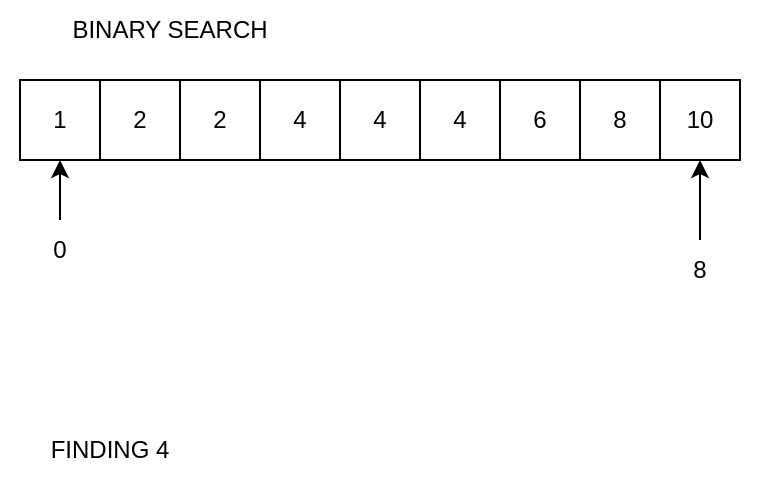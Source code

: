 <mxfile version="22.0.3" type="device">
  <diagram name="Page-1" id="MO1aNaNnAHU6fGOkqB1C">
    <mxGraphModel dx="989" dy="600" grid="1" gridSize="10" guides="1" tooltips="1" connect="1" arrows="1" fold="1" page="1" pageScale="1" pageWidth="850" pageHeight="1100" math="0" shadow="0">
      <root>
        <mxCell id="0" />
        <mxCell id="1" parent="0" />
        <mxCell id="841db99JzPARB6jfYHeN-1" value="1" style="rounded=0;whiteSpace=wrap;html=1;" vertex="1" parent="1">
          <mxGeometry x="40" y="60" width="40" height="40" as="geometry" />
        </mxCell>
        <mxCell id="841db99JzPARB6jfYHeN-2" value="2" style="rounded=0;whiteSpace=wrap;html=1;" vertex="1" parent="1">
          <mxGeometry x="80" y="60" width="40" height="40" as="geometry" />
        </mxCell>
        <mxCell id="841db99JzPARB6jfYHeN-3" value="2" style="rounded=0;whiteSpace=wrap;html=1;" vertex="1" parent="1">
          <mxGeometry x="120" y="60" width="40" height="40" as="geometry" />
        </mxCell>
        <mxCell id="841db99JzPARB6jfYHeN-4" value="4" style="rounded=0;whiteSpace=wrap;html=1;" vertex="1" parent="1">
          <mxGeometry x="160" y="60" width="40" height="40" as="geometry" />
        </mxCell>
        <mxCell id="841db99JzPARB6jfYHeN-5" value="4" style="rounded=0;whiteSpace=wrap;html=1;" vertex="1" parent="1">
          <mxGeometry x="200" y="60" width="40" height="40" as="geometry" />
        </mxCell>
        <mxCell id="841db99JzPARB6jfYHeN-6" value="4" style="rounded=0;whiteSpace=wrap;html=1;" vertex="1" parent="1">
          <mxGeometry x="240" y="60" width="40" height="40" as="geometry" />
        </mxCell>
        <mxCell id="841db99JzPARB6jfYHeN-7" value="6" style="rounded=0;whiteSpace=wrap;html=1;" vertex="1" parent="1">
          <mxGeometry x="280" y="60" width="40" height="40" as="geometry" />
        </mxCell>
        <mxCell id="841db99JzPARB6jfYHeN-8" value="8" style="rounded=0;whiteSpace=wrap;html=1;" vertex="1" parent="1">
          <mxGeometry x="320" y="60" width="40" height="40" as="geometry" />
        </mxCell>
        <mxCell id="841db99JzPARB6jfYHeN-9" value="10" style="rounded=0;whiteSpace=wrap;html=1;" vertex="1" parent="1">
          <mxGeometry x="360" y="60" width="40" height="40" as="geometry" />
        </mxCell>
        <mxCell id="841db99JzPARB6jfYHeN-11" value="BINARY SEARCH" style="text;html=1;strokeColor=none;fillColor=none;align=center;verticalAlign=middle;whiteSpace=wrap;rounded=0;" vertex="1" parent="1">
          <mxGeometry x="40" y="20" width="150" height="30" as="geometry" />
        </mxCell>
        <mxCell id="841db99JzPARB6jfYHeN-12" value="FINDING 4" style="text;html=1;strokeColor=none;fillColor=none;align=center;verticalAlign=middle;whiteSpace=wrap;rounded=0;" vertex="1" parent="1">
          <mxGeometry x="40" y="230" width="90" height="30" as="geometry" />
        </mxCell>
        <mxCell id="841db99JzPARB6jfYHeN-15" style="edgeStyle=orthogonalEdgeStyle;rounded=0;orthogonalLoop=1;jettySize=auto;html=1;exitX=0.5;exitY=0;exitDx=0;exitDy=0;entryX=0.5;entryY=1;entryDx=0;entryDy=0;" edge="1" parent="1" source="841db99JzPARB6jfYHeN-13" target="841db99JzPARB6jfYHeN-1">
          <mxGeometry relative="1" as="geometry" />
        </mxCell>
        <mxCell id="841db99JzPARB6jfYHeN-13" value="0" style="text;html=1;strokeColor=none;fillColor=none;align=center;verticalAlign=middle;whiteSpace=wrap;rounded=0;" vertex="1" parent="1">
          <mxGeometry x="30" y="130" width="60" height="30" as="geometry" />
        </mxCell>
        <mxCell id="841db99JzPARB6jfYHeN-16" style="edgeStyle=orthogonalEdgeStyle;rounded=0;orthogonalLoop=1;jettySize=auto;html=1;exitX=0.5;exitY=0;exitDx=0;exitDy=0;entryX=0.5;entryY=1;entryDx=0;entryDy=0;" edge="1" parent="1" source="841db99JzPARB6jfYHeN-14" target="841db99JzPARB6jfYHeN-9">
          <mxGeometry relative="1" as="geometry" />
        </mxCell>
        <mxCell id="841db99JzPARB6jfYHeN-14" value="8" style="text;html=1;strokeColor=none;fillColor=none;align=center;verticalAlign=middle;whiteSpace=wrap;rounded=0;" vertex="1" parent="1">
          <mxGeometry x="350" y="140" width="60" height="30" as="geometry" />
        </mxCell>
      </root>
    </mxGraphModel>
  </diagram>
</mxfile>
